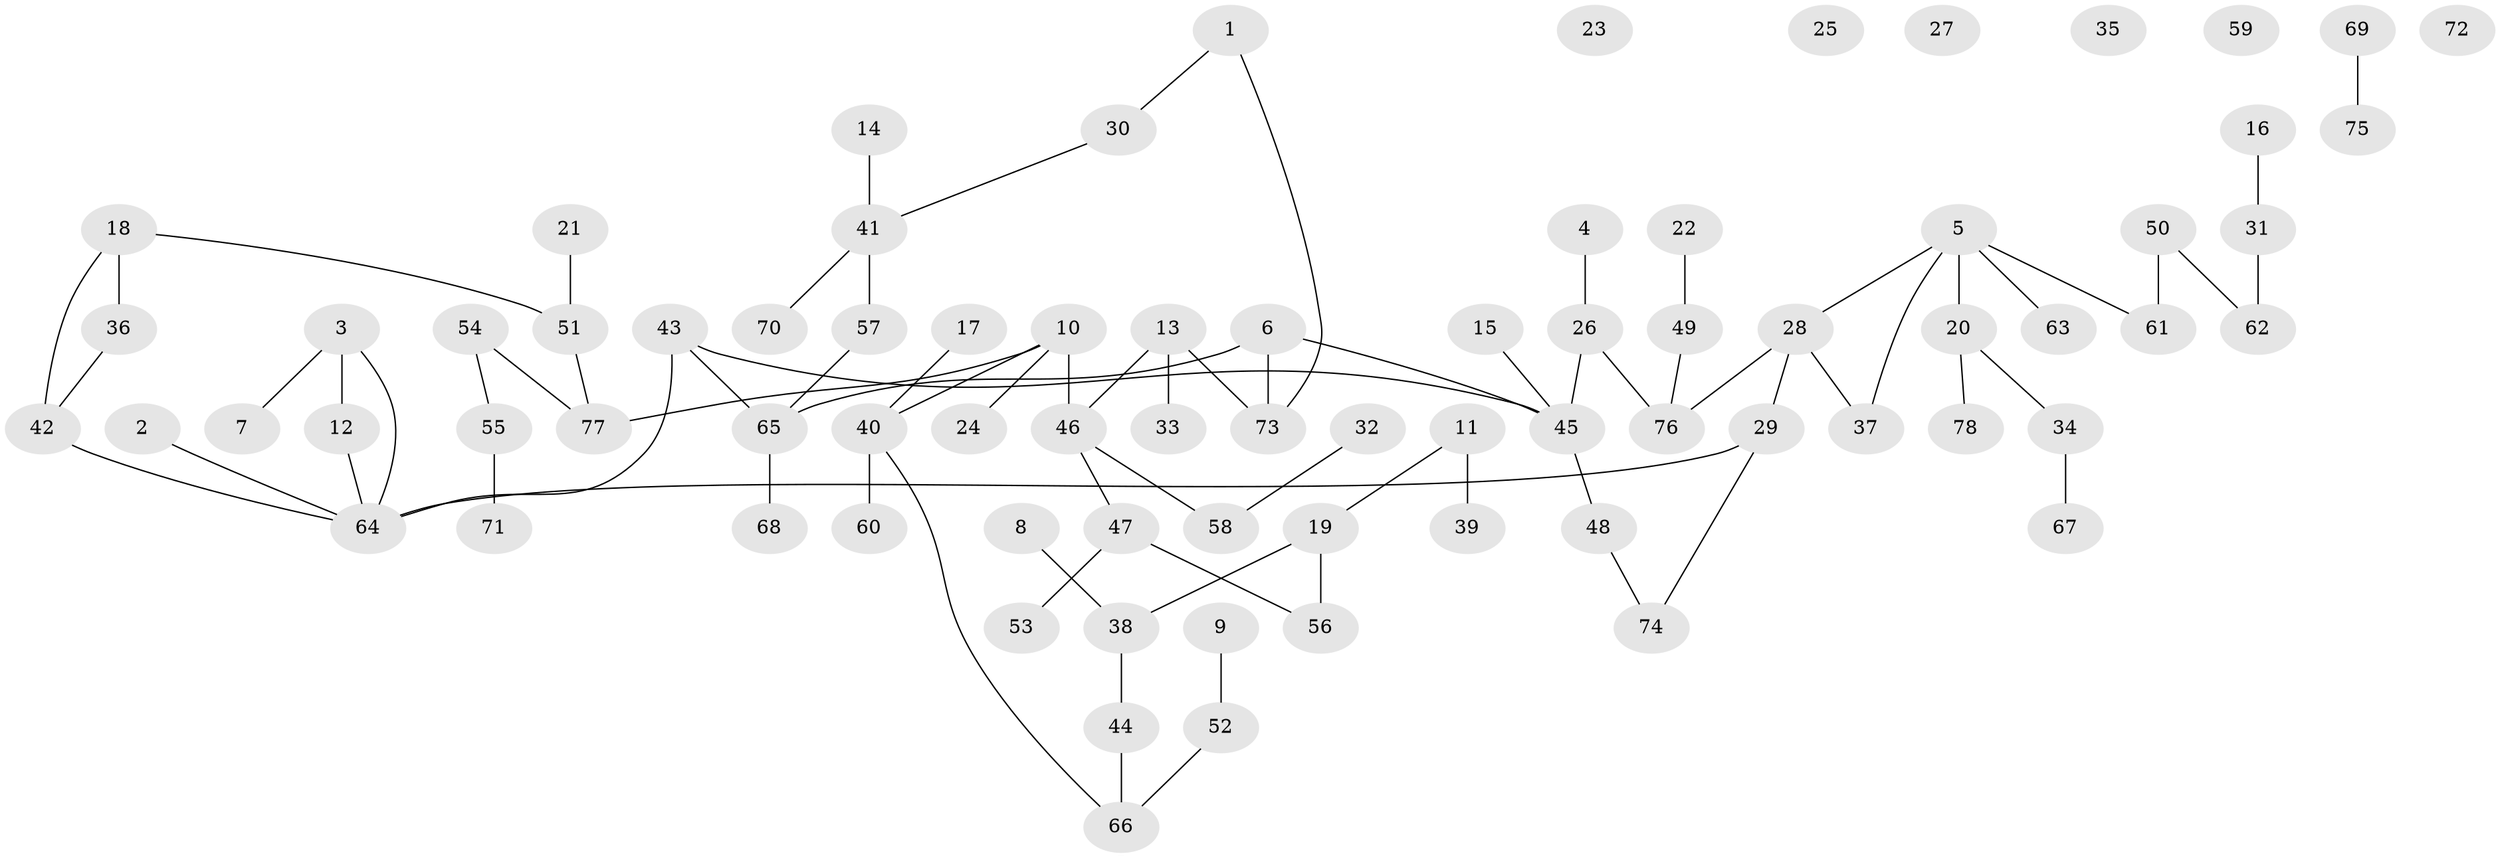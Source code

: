 // Generated by graph-tools (version 1.1) at 2025/39/03/09/25 04:39:37]
// undirected, 78 vertices, 79 edges
graph export_dot {
graph [start="1"]
  node [color=gray90,style=filled];
  1;
  2;
  3;
  4;
  5;
  6;
  7;
  8;
  9;
  10;
  11;
  12;
  13;
  14;
  15;
  16;
  17;
  18;
  19;
  20;
  21;
  22;
  23;
  24;
  25;
  26;
  27;
  28;
  29;
  30;
  31;
  32;
  33;
  34;
  35;
  36;
  37;
  38;
  39;
  40;
  41;
  42;
  43;
  44;
  45;
  46;
  47;
  48;
  49;
  50;
  51;
  52;
  53;
  54;
  55;
  56;
  57;
  58;
  59;
  60;
  61;
  62;
  63;
  64;
  65;
  66;
  67;
  68;
  69;
  70;
  71;
  72;
  73;
  74;
  75;
  76;
  77;
  78;
  1 -- 30;
  1 -- 73;
  2 -- 64;
  3 -- 7;
  3 -- 12;
  3 -- 64;
  4 -- 26;
  5 -- 20;
  5 -- 28;
  5 -- 37;
  5 -- 61;
  5 -- 63;
  6 -- 45;
  6 -- 65;
  6 -- 73;
  8 -- 38;
  9 -- 52;
  10 -- 24;
  10 -- 40;
  10 -- 46;
  10 -- 77;
  11 -- 19;
  11 -- 39;
  12 -- 64;
  13 -- 33;
  13 -- 46;
  13 -- 73;
  14 -- 41;
  15 -- 45;
  16 -- 31;
  17 -- 40;
  18 -- 36;
  18 -- 42;
  18 -- 51;
  19 -- 38;
  19 -- 56;
  20 -- 34;
  20 -- 78;
  21 -- 51;
  22 -- 49;
  26 -- 45;
  26 -- 76;
  28 -- 29;
  28 -- 37;
  28 -- 76;
  29 -- 64;
  29 -- 74;
  30 -- 41;
  31 -- 62;
  32 -- 58;
  34 -- 67;
  36 -- 42;
  38 -- 44;
  40 -- 60;
  40 -- 66;
  41 -- 57;
  41 -- 70;
  42 -- 64;
  43 -- 45;
  43 -- 64;
  43 -- 65;
  44 -- 66;
  45 -- 48;
  46 -- 47;
  46 -- 58;
  47 -- 53;
  47 -- 56;
  48 -- 74;
  49 -- 76;
  50 -- 61;
  50 -- 62;
  51 -- 77;
  52 -- 66;
  54 -- 55;
  54 -- 77;
  55 -- 71;
  57 -- 65;
  65 -- 68;
  69 -- 75;
}
